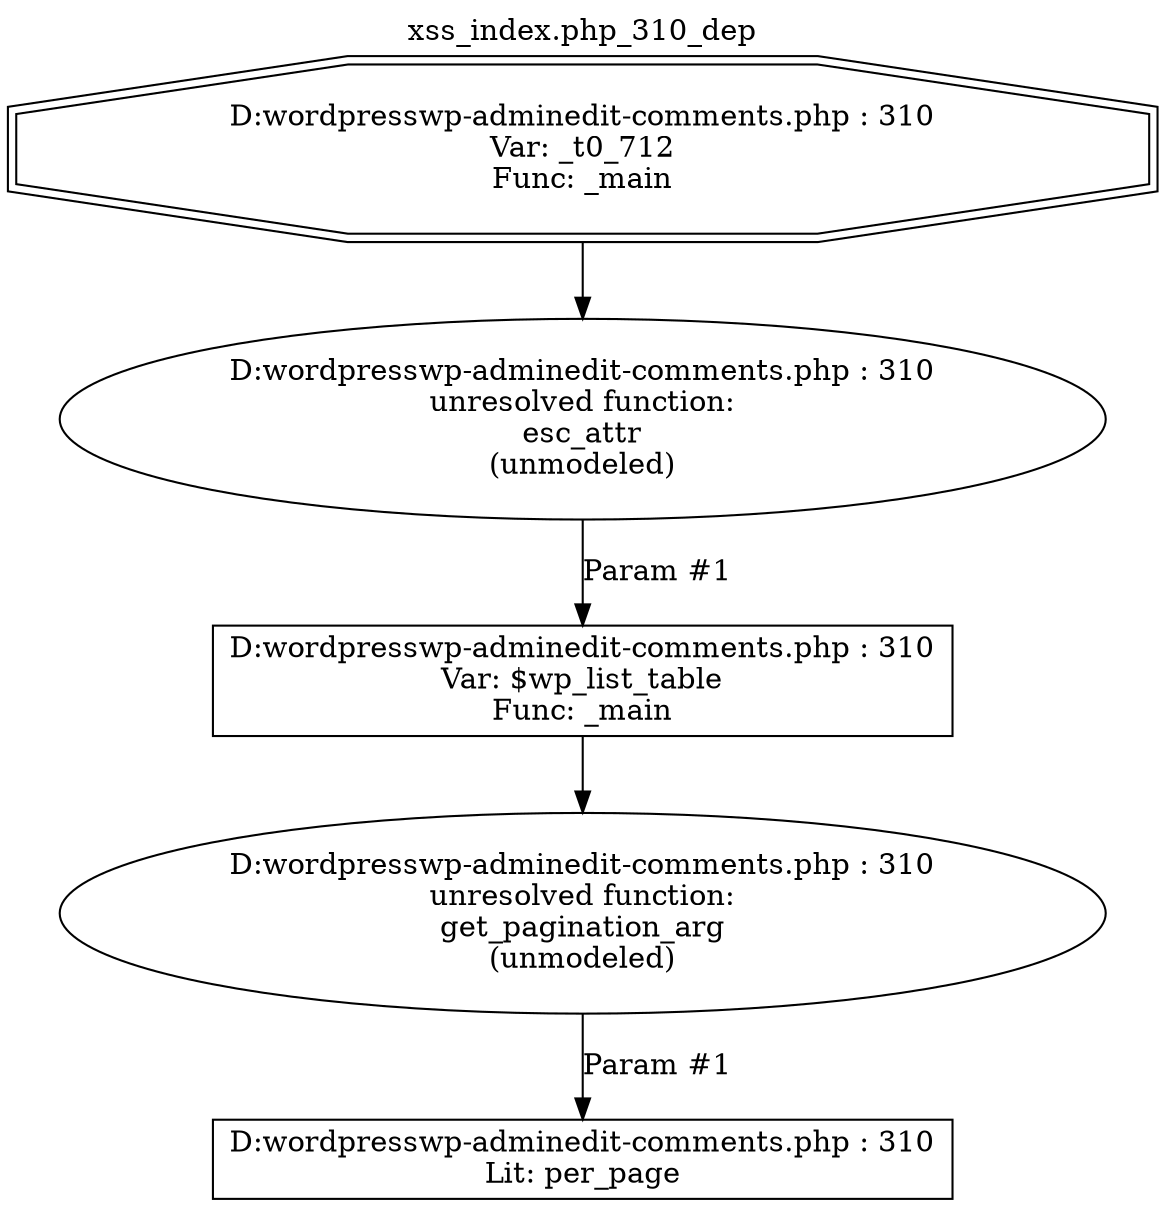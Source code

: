digraph cfg {
  label="xss_index.php_310_dep";
  labelloc=t;
  n1 [shape=doubleoctagon, label="D:\wordpress\wp-admin\edit-comments.php : 310\nVar: _t0_712\nFunc: _main\n"];
  n2 [shape=ellipse, label="D:\wordpress\wp-admin\edit-comments.php : 310\nunresolved function:\nesc_attr\n(unmodeled)\n"];
  n3 [shape=box, label="D:\wordpress\wp-admin\edit-comments.php : 310\nVar: $wp_list_table\nFunc: _main\n"];
  n4 [shape=ellipse, label="D:\wordpress\wp-admin\edit-comments.php : 310\nunresolved function:\nget_pagination_arg\n(unmodeled)\n"];
  n5 [shape=box, label="D:\wordpress\wp-admin\edit-comments.php : 310\nLit: per_page\n"];
  n1 -> n2;
  n3 -> n4;
  n4 -> n5[label="Param #1"];
  n2 -> n3[label="Param #1"];
}

